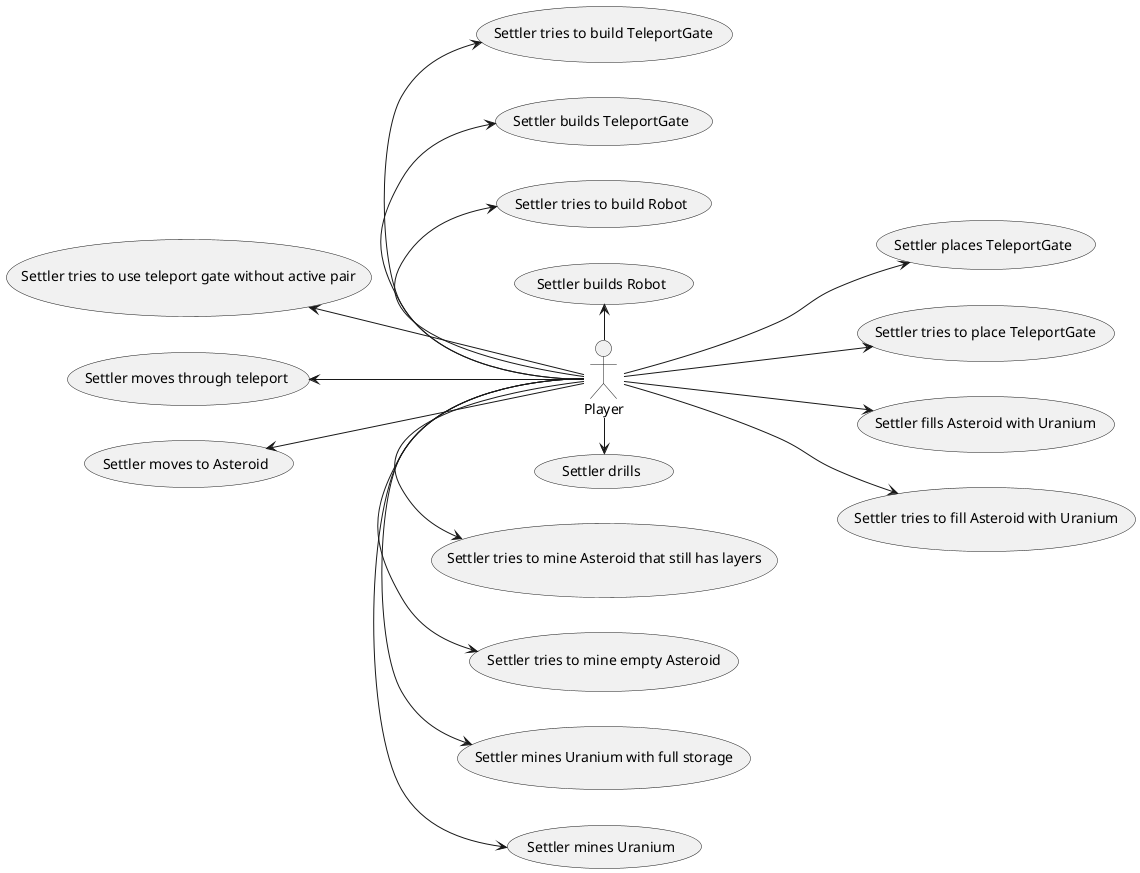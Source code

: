 @startuml usecase
left to right direction
:Player: -left-> (Settler builds Robot)
:Player: -left-> (Settler tries to build Robot)
:Player: -left-> (Settler builds TeleportGate)
:Player: -left-> (Settler tries to build TeleportGate)
:Player: -right-> (Settler mines Uranium)
:Player: -right-> (Settler mines Uranium with full storage)

:Player: -right-> (Settler tries to mine empty Asteroid)
:Player: -right-> (Settler tries to mine Asteroid that still has layers)
:Player: -right-> (Settler drills)
:Player: -up-> (Settler moves to Asteroid)

:Player: -up-> (Settler moves through teleport)
:Player: -up-> (Settler tries to use teleport gate without active pair)
:Player: -down-> (Settler places TeleportGate)
:Player: -down-> (Settler tries to place TeleportGate)
:Player: -down-> (Settler fills Asteroid with Uranium)

:Player: -down-> (Settler tries to fill Asteroid with Uranium)
newpage
left to right direction
:Controller: -left-> (Robot moves to Asteroid)
:Controller: -left-> (Robot drills)
:Controller: -right-> (Settler dies)

:Controller: -right-> (Robot dies)
:Controller: -right-> (Uranium explodes)
:Controller: -down-> (Asteroid explodes with a robot on it, moves to TeleportGate)
:Controller: -down-> (Asteroid explodes with a robot on it, moves to Asteroid)
:Controller: -down-> (Asteroid explodes with a settler on it)
:Controller: -down-> (Asteroid explodes with a TeleportGate on it, pair on Asteroid)
:Controller: -down-> (Asteroid explodes with a TeleportGate on it, pair in Storage)

:Controller: -right-> (Water evaporates)
:Controller: -up-> (Sun announces next Sunstorm)
:Controller: -up-> (Sun starts Sunstorm)
:Controller: -up-> (Sun pulls some Asteroids nearby)
@enduml